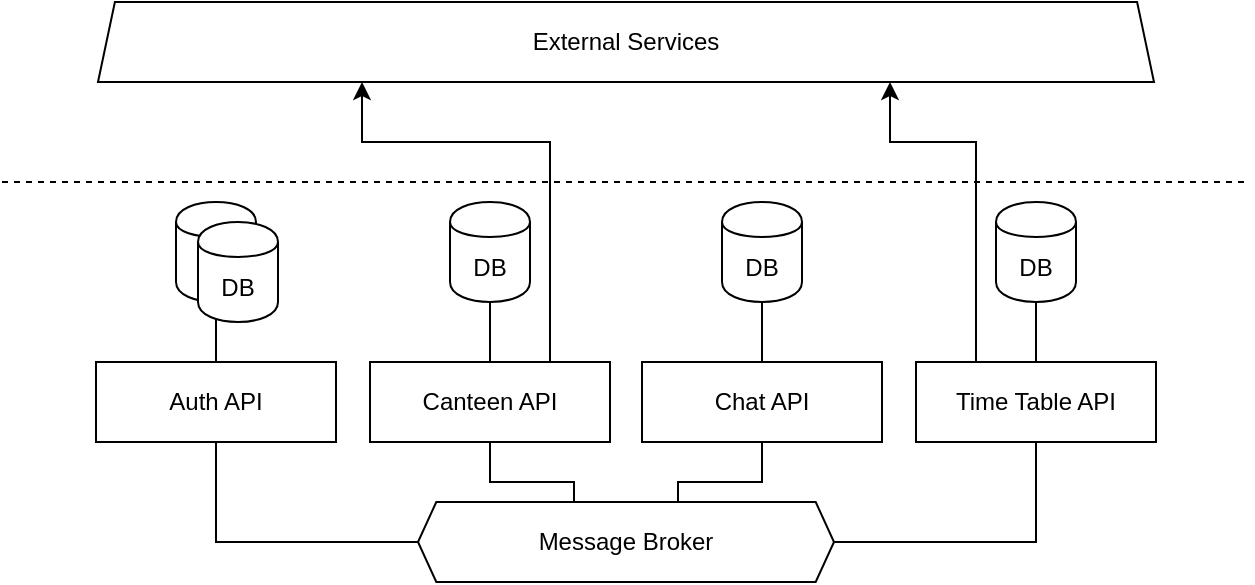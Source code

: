 <mxfile version="13.1.3">
    <diagram id="6hGFLwfOUW9BJ-s0fimq" name="Page-1">
        <mxGraphModel dx="476" dy="792" grid="1" gridSize="10" guides="1" tooltips="1" connect="1" arrows="1" fold="1" page="1" pageScale="1" pageWidth="827" pageHeight="1169" math="0" shadow="0">
            <root>
                <mxCell id="0"/>
                <mxCell id="1" parent="0"/>
                <mxCell id="3" value="" style="group" parent="1" vertex="1" connectable="0">
                    <mxGeometry x="149" y="490" width="530" height="40" as="geometry"/>
                </mxCell>
                <mxCell id="4" value="Chat API" style="rounded=0;whiteSpace=wrap;html=1;" parent="3" vertex="1">
                    <mxGeometry x="273" width="120" height="40" as="geometry"/>
                </mxCell>
                <mxCell id="5" value="Time Table API" style="rounded=0;whiteSpace=wrap;html=1;" parent="3" vertex="1">
                    <mxGeometry x="410" width="120" height="40" as="geometry"/>
                </mxCell>
                <mxCell id="6" value="Canteen API" style="rounded=0;whiteSpace=wrap;html=1;" parent="3" vertex="1">
                    <mxGeometry x="137" width="120" height="40" as="geometry"/>
                </mxCell>
                <mxCell id="7" value="Auth API" style="rounded=0;whiteSpace=wrap;html=1;" parent="3" vertex="1">
                    <mxGeometry width="120" height="40" as="geometry"/>
                </mxCell>
                <mxCell id="8" value="DB" style="shape=cylinder;whiteSpace=wrap;html=1;boundedLbl=1;backgroundOutline=1;" parent="1" vertex="1">
                    <mxGeometry x="189" y="410" width="40" height="50" as="geometry"/>
                </mxCell>
                <mxCell id="9" value="DB" style="shape=cylinder;whiteSpace=wrap;html=1;boundedLbl=1;backgroundOutline=1;" parent="1" vertex="1">
                    <mxGeometry x="326" y="410" width="40" height="50" as="geometry"/>
                </mxCell>
                <mxCell id="10" value="DB" style="shape=cylinder;whiteSpace=wrap;html=1;boundedLbl=1;backgroundOutline=1;" parent="1" vertex="1">
                    <mxGeometry x="462" y="410" width="40" height="50" as="geometry"/>
                </mxCell>
                <mxCell id="11" value="DB" style="shape=cylinder;whiteSpace=wrap;html=1;boundedLbl=1;backgroundOutline=1;" parent="1" vertex="1">
                    <mxGeometry x="599" y="410" width="40" height="50" as="geometry"/>
                </mxCell>
                <mxCell id="12" style="edgeStyle=orthogonalEdgeStyle;rounded=0;orthogonalLoop=1;jettySize=auto;html=1;entryX=0.5;entryY=1;entryDx=0;entryDy=0;startArrow=none;startFill=0;endArrow=none;endFill=0;" parent="1" source="5" target="11" edge="1">
                    <mxGeometry relative="1" as="geometry"/>
                </mxCell>
                <mxCell id="13" style="edgeStyle=orthogonalEdgeStyle;rounded=0;orthogonalLoop=1;jettySize=auto;html=1;entryX=0.5;entryY=1;entryDx=0;entryDy=0;startArrow=none;startFill=0;endArrow=none;endFill=0;" parent="1" source="4" target="10" edge="1">
                    <mxGeometry relative="1" as="geometry"/>
                </mxCell>
                <mxCell id="14" style="edgeStyle=orthogonalEdgeStyle;rounded=0;orthogonalLoop=1;jettySize=auto;html=1;startArrow=none;startFill=0;endArrow=none;endFill=0;" parent="1" source="6" target="9" edge="1">
                    <mxGeometry relative="1" as="geometry"/>
                </mxCell>
                <mxCell id="15" style="edgeStyle=orthogonalEdgeStyle;rounded=0;orthogonalLoop=1;jettySize=auto;html=1;startArrow=none;startFill=0;endArrow=none;endFill=0;" parent="1" source="7" target="8" edge="1">
                    <mxGeometry relative="1" as="geometry"/>
                </mxCell>
                <mxCell id="16" value="Message Broker" style="shape=hexagon;perimeter=hexagonPerimeter2;whiteSpace=wrap;html=1;size=0.044;" parent="1" vertex="1">
                    <mxGeometry x="310" y="560" width="208" height="40" as="geometry"/>
                </mxCell>
                <mxCell id="17" style="edgeStyle=orthogonalEdgeStyle;rounded=0;orthogonalLoop=1;jettySize=auto;html=1;exitX=0.5;exitY=1;exitDx=0;exitDy=0;entryX=0;entryY=0.5;entryDx=0;entryDy=0;startArrow=none;startFill=0;endArrow=none;endFill=0;" parent="1" source="7" target="16" edge="1">
                    <mxGeometry relative="1" as="geometry"/>
                </mxCell>
                <mxCell id="18" style="edgeStyle=orthogonalEdgeStyle;rounded=0;orthogonalLoop=1;jettySize=auto;html=1;exitX=0.5;exitY=1;exitDx=0;exitDy=0;entryX=0.375;entryY=0;entryDx=0;entryDy=0;startArrow=none;startFill=0;endArrow=none;endFill=0;" parent="1" source="6" target="16" edge="1">
                    <mxGeometry relative="1" as="geometry"/>
                </mxCell>
                <mxCell id="19" style="edgeStyle=orthogonalEdgeStyle;rounded=0;orthogonalLoop=1;jettySize=auto;html=1;exitX=0.5;exitY=1;exitDx=0;exitDy=0;entryX=0.625;entryY=0;entryDx=0;entryDy=0;startArrow=none;startFill=0;endArrow=none;endFill=0;" parent="1" source="4" target="16" edge="1">
                    <mxGeometry relative="1" as="geometry"/>
                </mxCell>
                <mxCell id="20" style="edgeStyle=orthogonalEdgeStyle;rounded=0;orthogonalLoop=1;jettySize=auto;html=1;exitX=0.5;exitY=1;exitDx=0;exitDy=0;entryX=1;entryY=0.5;entryDx=0;entryDy=0;startArrow=none;startFill=0;endArrow=none;endFill=0;" parent="1" source="5" target="16" edge="1">
                    <mxGeometry relative="1" as="geometry"/>
                </mxCell>
                <mxCell id="21" value="DB" style="shape=cylinder;whiteSpace=wrap;html=1;boundedLbl=1;backgroundOutline=1;" parent="1" vertex="1">
                    <mxGeometry x="200" y="420" width="40" height="50" as="geometry"/>
                </mxCell>
                <mxCell id="25" value="External Services" style="shape=trapezoid;perimeter=trapezoidPerimeter;whiteSpace=wrap;html=1;size=0.016;" parent="1" vertex="1">
                    <mxGeometry x="150" y="310" width="528" height="40" as="geometry"/>
                </mxCell>
                <mxCell id="26" style="edgeStyle=orthogonalEdgeStyle;rounded=0;orthogonalLoop=1;jettySize=auto;html=1;exitX=0.75;exitY=0;exitDx=0;exitDy=0;entryX=0.25;entryY=1;entryDx=0;entryDy=0;startArrow=none;startFill=0;endArrow=classic;endFill=1;" parent="1" source="6" target="25" edge="1">
                    <mxGeometry relative="1" as="geometry">
                        <Array as="points">
                            <mxPoint x="376" y="380"/>
                            <mxPoint x="282" y="380"/>
                        </Array>
                    </mxGeometry>
                </mxCell>
                <mxCell id="28" value="" style="endArrow=none;dashed=1;html=1;" parent="1" edge="1">
                    <mxGeometry width="50" height="50" relative="1" as="geometry">
                        <mxPoint x="102" y="400" as="sourcePoint"/>
                        <mxPoint x="726" y="400" as="targetPoint"/>
                    </mxGeometry>
                </mxCell>
                <mxCell id="29" style="edgeStyle=orthogonalEdgeStyle;rounded=0;orthogonalLoop=1;jettySize=auto;html=1;exitX=0.25;exitY=0;exitDx=0;exitDy=0;entryX=0.75;entryY=1;entryDx=0;entryDy=0;" edge="1" parent="1" source="5" target="25">
                    <mxGeometry relative="1" as="geometry">
                        <Array as="points">
                            <mxPoint x="589" y="380"/>
                            <mxPoint x="546" y="380"/>
                        </Array>
                    </mxGeometry>
                </mxCell>
            </root>
        </mxGraphModel>
    </diagram>
</mxfile>